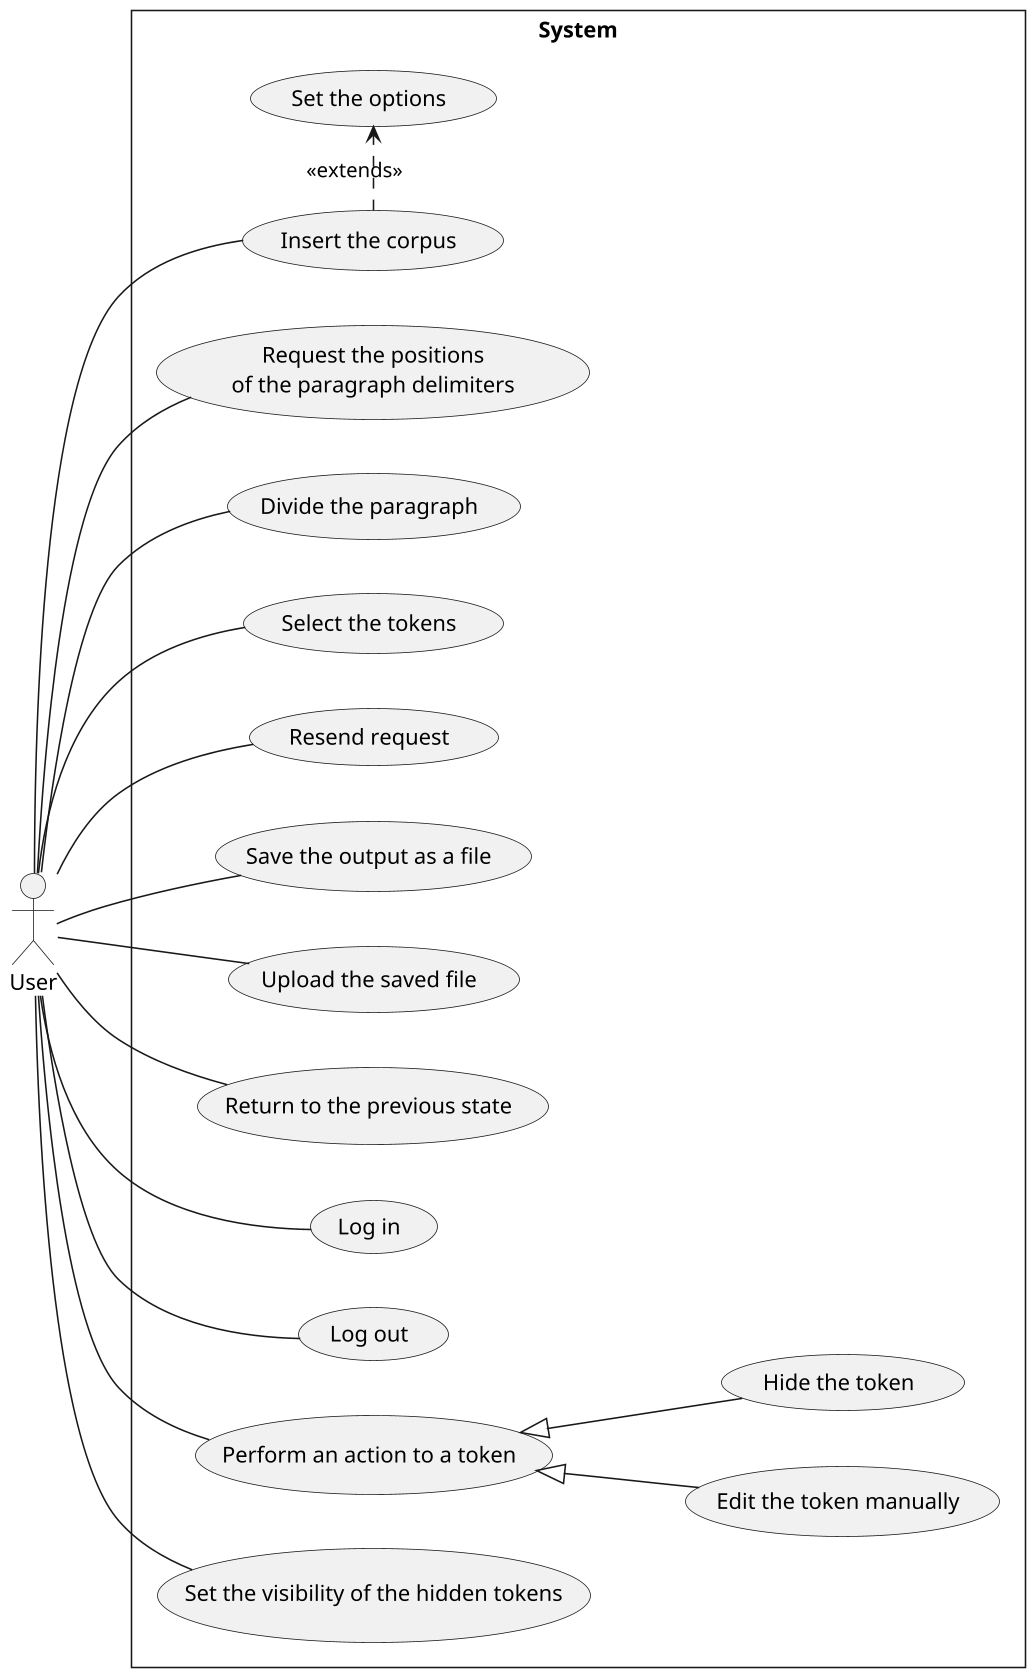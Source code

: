 @startuml

skinparam dpi 150
skinparam style strictuml

left to right direction
actor User

rectangle System {
	(Insert the corpus) as UC001
	(Set the options) as UC002

	(Request the positions\nof the paragraph delimiters) as UC003
	(Divide the paragraph) as UC004

	(Select the tokens) as UC005
	(Resend request) as UC006

	(Save the output as a file) as UC007
	(Upload the saved file) as UC008

	(Return to the previous state) as UC009

	(Log in) as UC010
	(Log out) as UC011

	(Perform an action to a token) as UC012
	(Edit the token manually) as UC013
	(Hide the token) as UC014

	(Set the visibility of the hidden tokens) as UC015
}

User -- UC001
UC001 .> UC002 : <<extends>>
User -- UC003
User -- UC004
User -- UC005
User -- UC006
User -- UC007
User -- UC008
User -- UC009
User -- UC010
User -- UC011
User -- UC012
UC012 <|-- UC013
UC012 <|-- UC014
User -- UC015

@enduml